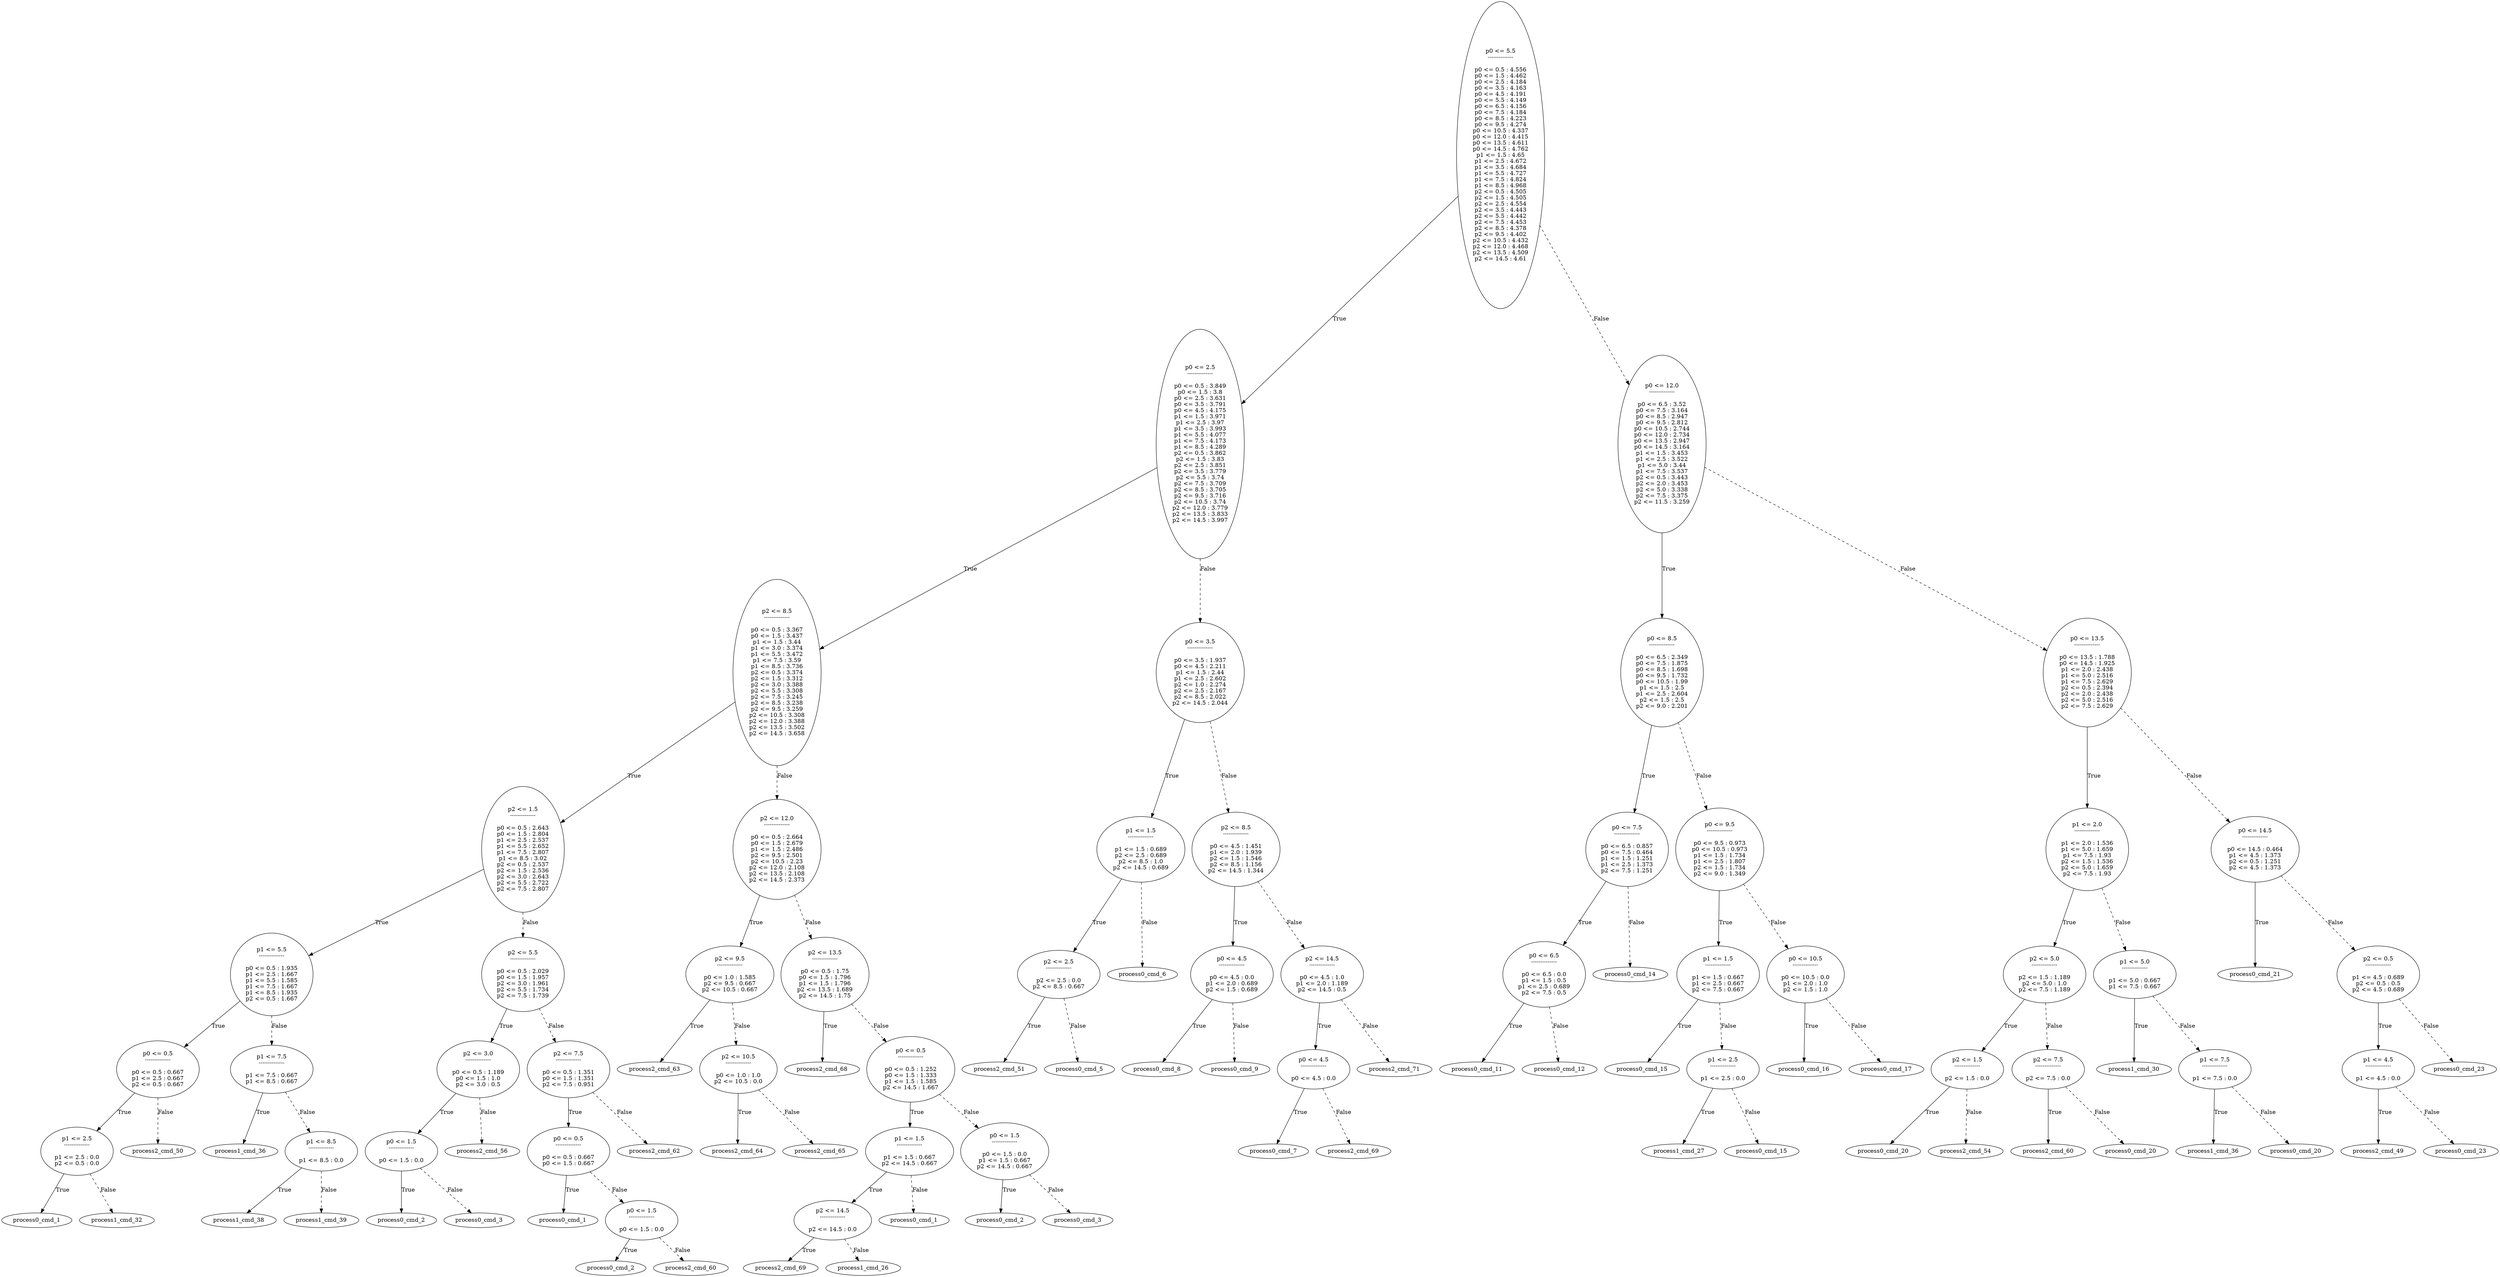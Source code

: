 digraph {
0 [label="p0 <= 5.5
--------------

p0 <= 0.5 : 4.556
p0 <= 1.5 : 4.462
p0 <= 2.5 : 4.184
p0 <= 3.5 : 4.163
p0 <= 4.5 : 4.191
p0 <= 5.5 : 4.149
p0 <= 6.5 : 4.156
p0 <= 7.5 : 4.184
p0 <= 8.5 : 4.223
p0 <= 9.5 : 4.274
p0 <= 10.5 : 4.337
p0 <= 12.0 : 4.415
p0 <= 13.5 : 4.611
p0 <= 14.5 : 4.762
p1 <= 1.5 : 4.65
p1 <= 2.5 : 4.672
p1 <= 3.5 : 4.684
p1 <= 5.5 : 4.727
p1 <= 7.5 : 4.824
p1 <= 8.5 : 4.968
p2 <= 0.5 : 4.505
p2 <= 1.5 : 4.505
p2 <= 2.5 : 4.554
p2 <= 3.5 : 4.443
p2 <= 5.5 : 4.442
p2 <= 7.5 : 4.453
p2 <= 8.5 : 4.378
p2 <= 9.5 : 4.402
p2 <= 10.5 : 4.432
p2 <= 12.0 : 4.468
p2 <= 13.5 : 4.509
p2 <= 14.5 : 4.61"];
1 [label="p0 <= 2.5
--------------

p0 <= 0.5 : 3.849
p0 <= 1.5 : 3.8
p0 <= 2.5 : 3.631
p0 <= 3.5 : 3.791
p0 <= 4.5 : 4.175
p1 <= 1.5 : 3.971
p1 <= 2.5 : 3.97
p1 <= 3.5 : 3.993
p1 <= 5.5 : 4.077
p1 <= 7.5 : 4.173
p1 <= 8.5 : 4.289
p2 <= 0.5 : 3.862
p2 <= 1.5 : 3.83
p2 <= 2.5 : 3.851
p2 <= 3.5 : 3.779
p2 <= 5.5 : 3.74
p2 <= 7.5 : 3.709
p2 <= 8.5 : 3.705
p2 <= 9.5 : 3.716
p2 <= 10.5 : 3.74
p2 <= 12.0 : 3.779
p2 <= 13.5 : 3.833
p2 <= 14.5 : 3.997"];
2 [label="p2 <= 8.5
--------------

p0 <= 0.5 : 3.367
p0 <= 1.5 : 3.437
p1 <= 1.5 : 3.44
p1 <= 3.0 : 3.374
p1 <= 5.5 : 3.472
p1 <= 7.5 : 3.59
p1 <= 8.5 : 3.736
p2 <= 0.5 : 3.374
p2 <= 1.5 : 3.312
p2 <= 3.0 : 3.388
p2 <= 5.5 : 3.308
p2 <= 7.5 : 3.245
p2 <= 8.5 : 3.238
p2 <= 9.5 : 3.259
p2 <= 10.5 : 3.308
p2 <= 12.0 : 3.388
p2 <= 13.5 : 3.502
p2 <= 14.5 : 3.658"];
3 [label="p2 <= 1.5
--------------

p0 <= 0.5 : 2.643
p0 <= 1.5 : 2.804
p1 <= 2.5 : 2.537
p1 <= 5.5 : 2.652
p1 <= 7.5 : 2.807
p1 <= 8.5 : 3.02
p2 <= 0.5 : 2.537
p2 <= 1.5 : 2.536
p2 <= 3.0 : 2.643
p2 <= 5.5 : 2.722
p2 <= 7.5 : 2.807"];
4 [label="p1 <= 5.5
--------------

p0 <= 0.5 : 1.935
p1 <= 2.5 : 1.667
p1 <= 5.5 : 1.585
p1 <= 7.5 : 1.667
p1 <= 8.5 : 1.935
p2 <= 0.5 : 1.667"];
5 [label="p0 <= 0.5
--------------

p0 <= 0.5 : 0.667
p1 <= 2.5 : 0.667
p2 <= 0.5 : 0.667"];
6 [label="p1 <= 2.5
--------------

p1 <= 2.5 : 0.0
p2 <= 0.5 : 0.0"];
7 [label="process0_cmd_1"];
6 -> 7 [label="True"];
8 [label="process1_cmd_32"];
6 -> 8 [style="dashed", label="False"];
5 -> 6 [label="True"];
9 [label="process2_cmd_50"];
5 -> 9 [style="dashed", label="False"];
4 -> 5 [label="True"];
10 [label="p1 <= 7.5
--------------

p1 <= 7.5 : 0.667
p1 <= 8.5 : 0.667"];
11 [label="process1_cmd_36"];
10 -> 11 [label="True"];
12 [label="p1 <= 8.5
--------------

p1 <= 8.5 : 0.0"];
13 [label="process1_cmd_38"];
12 -> 13 [label="True"];
14 [label="process1_cmd_39"];
12 -> 14 [style="dashed", label="False"];
10 -> 12 [style="dashed", label="False"];
4 -> 10 [style="dashed", label="False"];
3 -> 4 [label="True"];
15 [label="p2 <= 5.5
--------------

p0 <= 0.5 : 2.029
p0 <= 1.5 : 1.957
p2 <= 3.0 : 1.961
p2 <= 5.5 : 1.734
p2 <= 7.5 : 1.739"];
16 [label="p2 <= 3.0
--------------

p0 <= 0.5 : 1.189
p0 <= 1.5 : 1.0
p2 <= 3.0 : 0.5"];
17 [label="p0 <= 1.5
--------------

p0 <= 1.5 : 0.0"];
18 [label="process0_cmd_2"];
17 -> 18 [label="True"];
19 [label="process0_cmd_3"];
17 -> 19 [style="dashed", label="False"];
16 -> 17 [label="True"];
20 [label="process2_cmd_56"];
16 -> 20 [style="dashed", label="False"];
15 -> 16 [label="True"];
21 [label="p2 <= 7.5
--------------

p0 <= 0.5 : 1.351
p0 <= 1.5 : 1.351
p2 <= 7.5 : 0.951"];
22 [label="p0 <= 0.5
--------------

p0 <= 0.5 : 0.667
p0 <= 1.5 : 0.667"];
23 [label="process0_cmd_1"];
22 -> 23 [label="True"];
24 [label="p0 <= 1.5
--------------

p0 <= 1.5 : 0.0"];
25 [label="process0_cmd_2"];
24 -> 25 [label="True"];
26 [label="process2_cmd_60"];
24 -> 26 [style="dashed", label="False"];
22 -> 24 [style="dashed", label="False"];
21 -> 22 [label="True"];
27 [label="process2_cmd_62"];
21 -> 27 [style="dashed", label="False"];
15 -> 21 [style="dashed", label="False"];
3 -> 15 [style="dashed", label="False"];
2 -> 3 [label="True"];
28 [label="p2 <= 12.0
--------------

p0 <= 0.5 : 2.664
p0 <= 1.5 : 2.679
p1 <= 1.5 : 2.486
p2 <= 9.5 : 2.501
p2 <= 10.5 : 2.23
p2 <= 12.0 : 2.108
p2 <= 13.5 : 2.108
p2 <= 14.5 : 2.373"];
29 [label="p2 <= 9.5
--------------

p0 <= 1.0 : 1.585
p2 <= 9.5 : 0.667
p2 <= 10.5 : 0.667"];
30 [label="process2_cmd_63"];
29 -> 30 [label="True"];
31 [label="p2 <= 10.5
--------------

p0 <= 1.0 : 1.0
p2 <= 10.5 : 0.0"];
32 [label="process2_cmd_64"];
31 -> 32 [label="True"];
33 [label="process2_cmd_65"];
31 -> 33 [style="dashed", label="False"];
29 -> 31 [style="dashed", label="False"];
28 -> 29 [label="True"];
34 [label="p2 <= 13.5
--------------

p0 <= 0.5 : 1.75
p0 <= 1.5 : 1.796
p1 <= 1.5 : 1.796
p2 <= 13.5 : 1.689
p2 <= 14.5 : 1.75"];
35 [label="process2_cmd_68"];
34 -> 35 [label="True"];
36 [label="p0 <= 0.5
--------------

p0 <= 0.5 : 1.252
p0 <= 1.5 : 1.333
p1 <= 1.5 : 1.585
p2 <= 14.5 : 1.667"];
37 [label="p1 <= 1.5
--------------

p1 <= 1.5 : 0.667
p2 <= 14.5 : 0.667"];
38 [label="p2 <= 14.5
--------------

p2 <= 14.5 : 0.0"];
39 [label="process2_cmd_69"];
38 -> 39 [label="True"];
40 [label="process1_cmd_26"];
38 -> 40 [style="dashed", label="False"];
37 -> 38 [label="True"];
41 [label="process0_cmd_1"];
37 -> 41 [style="dashed", label="False"];
36 -> 37 [label="True"];
42 [label="p0 <= 1.5
--------------

p0 <= 1.5 : 0.0
p1 <= 1.5 : 0.667
p2 <= 14.5 : 0.667"];
43 [label="process0_cmd_2"];
42 -> 43 [label="True"];
44 [label="process0_cmd_3"];
42 -> 44 [style="dashed", label="False"];
36 -> 42 [style="dashed", label="False"];
34 -> 36 [style="dashed", label="False"];
28 -> 34 [style="dashed", label="False"];
2 -> 28 [style="dashed", label="False"];
1 -> 2 [label="True"];
45 [label="p0 <= 3.5
--------------

p0 <= 3.5 : 1.937
p0 <= 4.5 : 2.211
p1 <= 1.5 : 2.44
p1 <= 2.5 : 2.602
p2 <= 1.0 : 2.274
p2 <= 2.5 : 2.167
p2 <= 8.5 : 2.022
p2 <= 14.5 : 2.044"];
46 [label="p1 <= 1.5
--------------

p1 <= 1.5 : 0.689
p2 <= 2.5 : 0.689
p2 <= 8.5 : 1.0
p2 <= 14.5 : 0.689"];
47 [label="p2 <= 2.5
--------------

p2 <= 2.5 : 0.0
p2 <= 8.5 : 0.667"];
48 [label="process2_cmd_51"];
47 -> 48 [label="True"];
49 [label="process0_cmd_5"];
47 -> 49 [style="dashed", label="False"];
46 -> 47 [label="True"];
50 [label="process0_cmd_6"];
46 -> 50 [style="dashed", label="False"];
45 -> 46 [label="True"];
51 [label="p2 <= 8.5
--------------

p0 <= 4.5 : 1.451
p1 <= 2.0 : 1.939
p2 <= 1.5 : 1.546
p2 <= 8.5 : 1.156
p2 <= 14.5 : 1.344"];
52 [label="p0 <= 4.5
--------------

p0 <= 4.5 : 0.0
p1 <= 2.0 : 0.689
p2 <= 1.5 : 0.689"];
53 [label="process0_cmd_8"];
52 -> 53 [label="True"];
54 [label="process0_cmd_9"];
52 -> 54 [style="dashed", label="False"];
51 -> 52 [label="True"];
55 [label="p2 <= 14.5
--------------

p0 <= 4.5 : 1.0
p1 <= 2.0 : 1.189
p2 <= 14.5 : 0.5"];
56 [label="p0 <= 4.5
--------------

p0 <= 4.5 : 0.0"];
57 [label="process0_cmd_7"];
56 -> 57 [label="True"];
58 [label="process2_cmd_69"];
56 -> 58 [style="dashed", label="False"];
55 -> 56 [label="True"];
59 [label="process2_cmd_71"];
55 -> 59 [style="dashed", label="False"];
51 -> 55 [style="dashed", label="False"];
45 -> 51 [style="dashed", label="False"];
1 -> 45 [style="dashed", label="False"];
0 -> 1 [label="True"];
60 [label="p0 <= 12.0
--------------

p0 <= 6.5 : 3.52
p0 <= 7.5 : 3.164
p0 <= 8.5 : 2.947
p0 <= 9.5 : 2.812
p0 <= 10.5 : 2.744
p0 <= 12.0 : 2.734
p0 <= 13.5 : 2.947
p0 <= 14.5 : 3.164
p1 <= 1.5 : 3.453
p1 <= 2.5 : 3.522
p1 <= 5.0 : 3.44
p1 <= 7.5 : 3.537
p2 <= 0.5 : 3.443
p2 <= 2.0 : 3.453
p2 <= 5.0 : 3.338
p2 <= 7.5 : 3.375
p2 <= 11.5 : 3.259"];
61 [label="p0 <= 8.5
--------------

p0 <= 6.5 : 2.349
p0 <= 7.5 : 1.875
p0 <= 8.5 : 1.698
p0 <= 9.5 : 1.732
p0 <= 10.5 : 1.99
p1 <= 1.5 : 2.5
p1 <= 2.5 : 2.604
p2 <= 1.5 : 2.5
p2 <= 9.0 : 2.201"];
62 [label="p0 <= 7.5
--------------

p0 <= 6.5 : 0.857
p0 <= 7.5 : 0.464
p1 <= 1.5 : 1.251
p1 <= 2.5 : 1.373
p2 <= 7.5 : 1.251"];
63 [label="p0 <= 6.5
--------------

p0 <= 6.5 : 0.0
p1 <= 1.5 : 0.5
p1 <= 2.5 : 0.689
p2 <= 7.5 : 0.5"];
64 [label="process0_cmd_11"];
63 -> 64 [label="True"];
65 [label="process0_cmd_12"];
63 -> 65 [style="dashed", label="False"];
62 -> 63 [label="True"];
66 [label="process0_cmd_14"];
62 -> 66 [style="dashed", label="False"];
61 -> 62 [label="True"];
67 [label="p0 <= 9.5
--------------

p0 <= 9.5 : 0.973
p0 <= 10.5 : 0.973
p1 <= 1.5 : 1.734
p1 <= 2.5 : 1.807
p2 <= 1.5 : 1.734
p2 <= 9.0 : 1.349"];
68 [label="p1 <= 1.5
--------------

p1 <= 1.5 : 0.667
p1 <= 2.5 : 0.667
p2 <= 7.5 : 0.667"];
69 [label="process0_cmd_15"];
68 -> 69 [label="True"];
70 [label="p1 <= 2.5
--------------

p1 <= 2.5 : 0.0"];
71 [label="process1_cmd_27"];
70 -> 71 [label="True"];
72 [label="process0_cmd_15"];
70 -> 72 [style="dashed", label="False"];
68 -> 70 [style="dashed", label="False"];
67 -> 68 [label="True"];
73 [label="p0 <= 10.5
--------------

p0 <= 10.5 : 0.0
p1 <= 2.0 : 1.0
p2 <= 1.5 : 1.0"];
74 [label="process0_cmd_16"];
73 -> 74 [label="True"];
75 [label="process0_cmd_17"];
73 -> 75 [style="dashed", label="False"];
67 -> 73 [style="dashed", label="False"];
61 -> 67 [style="dashed", label="False"];
60 -> 61 [label="True"];
76 [label="p0 <= 13.5
--------------

p0 <= 13.5 : 1.788
p0 <= 14.5 : 1.925
p1 <= 2.0 : 2.438
p1 <= 5.0 : 2.516
p1 <= 7.5 : 2.629
p2 <= 0.5 : 2.394
p2 <= 2.0 : 2.438
p2 <= 5.0 : 2.516
p2 <= 7.5 : 2.629"];
77 [label="p1 <= 2.0
--------------

p1 <= 2.0 : 1.536
p1 <= 5.0 : 1.659
p1 <= 7.5 : 1.93
p2 <= 1.5 : 1.536
p2 <= 5.0 : 1.659
p2 <= 7.5 : 1.93"];
78 [label="p2 <= 5.0
--------------

p2 <= 1.5 : 1.189
p2 <= 5.0 : 1.0
p2 <= 7.5 : 1.189"];
79 [label="p2 <= 1.5
--------------

p2 <= 1.5 : 0.0"];
80 [label="process0_cmd_20"];
79 -> 80 [label="True"];
81 [label="process2_cmd_54"];
79 -> 81 [style="dashed", label="False"];
78 -> 79 [label="True"];
82 [label="p2 <= 7.5
--------------

p2 <= 7.5 : 0.0"];
83 [label="process2_cmd_60"];
82 -> 83 [label="True"];
84 [label="process0_cmd_20"];
82 -> 84 [style="dashed", label="False"];
78 -> 82 [style="dashed", label="False"];
77 -> 78 [label="True"];
85 [label="p1 <= 5.0
--------------

p1 <= 5.0 : 0.667
p1 <= 7.5 : 0.667"];
86 [label="process1_cmd_30"];
85 -> 86 [label="True"];
87 [label="p1 <= 7.5
--------------

p1 <= 7.5 : 0.0"];
88 [label="process1_cmd_36"];
87 -> 88 [label="True"];
89 [label="process0_cmd_20"];
87 -> 89 [style="dashed", label="False"];
85 -> 87 [style="dashed", label="False"];
77 -> 85 [style="dashed", label="False"];
76 -> 77 [label="True"];
90 [label="p0 <= 14.5
--------------

p0 <= 14.5 : 0.464
p1 <= 4.5 : 1.373
p2 <= 0.5 : 1.251
p2 <= 4.5 : 1.373"];
91 [label="process0_cmd_21"];
90 -> 91 [label="True"];
92 [label="p2 <= 0.5
--------------

p1 <= 4.5 : 0.689
p2 <= 0.5 : 0.5
p2 <= 4.5 : 0.689"];
93 [label="p1 <= 4.5
--------------

p1 <= 4.5 : 0.0"];
94 [label="process2_cmd_49"];
93 -> 94 [label="True"];
95 [label="process0_cmd_23"];
93 -> 95 [style="dashed", label="False"];
92 -> 93 [label="True"];
96 [label="process0_cmd_23"];
92 -> 96 [style="dashed", label="False"];
90 -> 92 [style="dashed", label="False"];
76 -> 90 [style="dashed", label="False"];
60 -> 76 [style="dashed", label="False"];
0 -> 60 [style="dashed", label="False"];

}